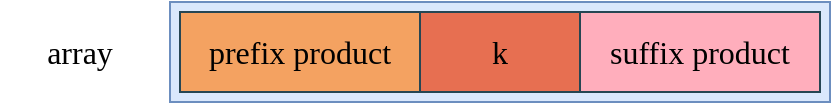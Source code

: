 <mxfile version="24.2.5" type="device">
  <diagram name="Page-1" id="cpR7Uiuj6JGgDZRK3nZQ">
    <mxGraphModel dx="1420" dy="821" grid="1" gridSize="10" guides="1" tooltips="1" connect="1" arrows="1" fold="1" page="1" pageScale="1" pageWidth="850" pageHeight="1100" math="0" shadow="0">
      <root>
        <mxCell id="0" />
        <mxCell id="1" parent="0" />
        <mxCell id="Gtus4ez2M3fmFzYV_7C6-1" value="" style="rounded=0;whiteSpace=wrap;html=1;shadow=0;strokeColor=#6c8ebf;strokeWidth=1;fontFamily=Ubuntu;fontSize=16;fontStyle=0;fillColor=#dae8fc;" parent="1" vertex="1">
          <mxGeometry x="195" y="235" width="330" height="50" as="geometry" />
        </mxCell>
        <mxCell id="Gtus4ez2M3fmFzYV_7C6-2" value="k" style="rounded=0;whiteSpace=wrap;html=1;shadow=0;strokeColor=#264653;strokeWidth=1;fontFamily=Ubuntu;fontSize=16;fontStyle=0;fillColor=#e76f51;" parent="1" vertex="1">
          <mxGeometry x="320" y="240" width="80" height="40" as="geometry" />
        </mxCell>
        <mxCell id="Gtus4ez2M3fmFzYV_7C6-3" value="prefix product" style="rounded=0;whiteSpace=wrap;html=1;shadow=0;strokeColor=#264653;strokeWidth=1;fontFamily=Ubuntu;fontSize=16;fontStyle=0;fillColor=#f4a261;" parent="1" vertex="1">
          <mxGeometry x="200" y="240" width="120" height="40" as="geometry" />
        </mxCell>
        <mxCell id="Gtus4ez2M3fmFzYV_7C6-5" value="suffix product" style="rounded=0;whiteSpace=wrap;html=1;shadow=0;strokeColor=#264653;strokeWidth=1;fontFamily=Ubuntu;fontSize=16;fontStyle=0;fillColor=#FFAEBC;" parent="1" vertex="1">
          <mxGeometry x="400" y="240" width="120" height="40" as="geometry" />
        </mxCell>
        <mxCell id="Gtus4ez2M3fmFzYV_7C6-7" value="array" style="text;html=1;align=center;verticalAlign=middle;whiteSpace=wrap;rounded=0;fontFamily=Ubuntu;fontSize=16;fontStyle=0;" parent="1" vertex="1">
          <mxGeometry x="110" y="240" width="80" height="40" as="geometry" />
        </mxCell>
      </root>
    </mxGraphModel>
  </diagram>
</mxfile>
